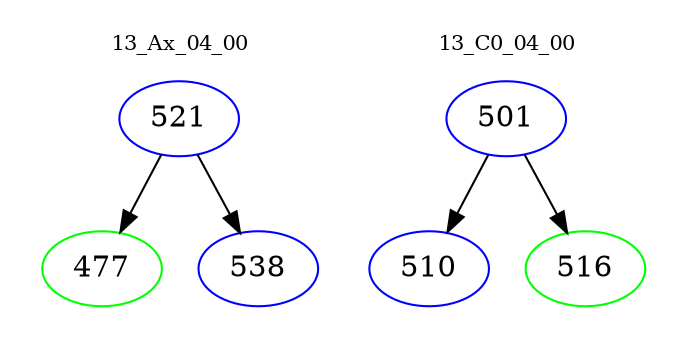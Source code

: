 digraph{
subgraph cluster_0 {
color = white
label = "13_Ax_04_00";
fontsize=10;
T0_521 [label="521", color="blue"]
T0_521 -> T0_477 [color="black"]
T0_477 [label="477", color="green"]
T0_521 -> T0_538 [color="black"]
T0_538 [label="538", color="blue"]
}
subgraph cluster_1 {
color = white
label = "13_C0_04_00";
fontsize=10;
T1_501 [label="501", color="blue"]
T1_501 -> T1_510 [color="black"]
T1_510 [label="510", color="blue"]
T1_501 -> T1_516 [color="black"]
T1_516 [label="516", color="green"]
}
}
